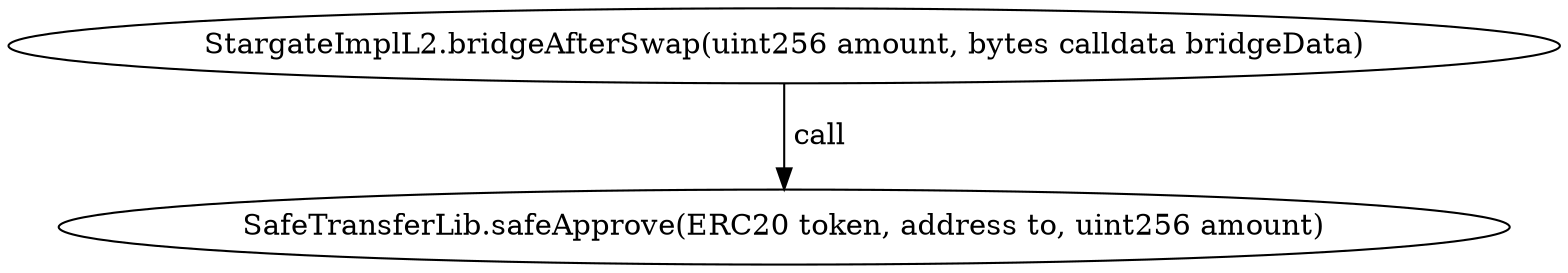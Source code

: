 digraph "" {
	graph [bb="0,0,621.68,124.8"];
	node [label="\N"];
	"StargateImplL2.bridgeAfterSwap(uint256 amount, bytes calldata bridgeData)"	 [height=0.5,
		pos="310.84,106.8",
		width=8.6345];
	"SafeTransferLib.safeApprove(ERC20 token, address to, uint256 amount)"	 [height=0.5,
		pos="310.84,18",
		width=8.1727];
	"StargateImplL2.bridgeAfterSwap(uint256 amount, bytes calldata bridgeData)" -> "SafeTransferLib.safeApprove(ERC20 token, address to, uint256 amount)" [key=call,
	label=" call",
	lp="322.7,62.4",
	pos="e,310.84,36.072 310.84,88.401 310.84,76.295 310.84,60.208 310.84,46.467"];
}

